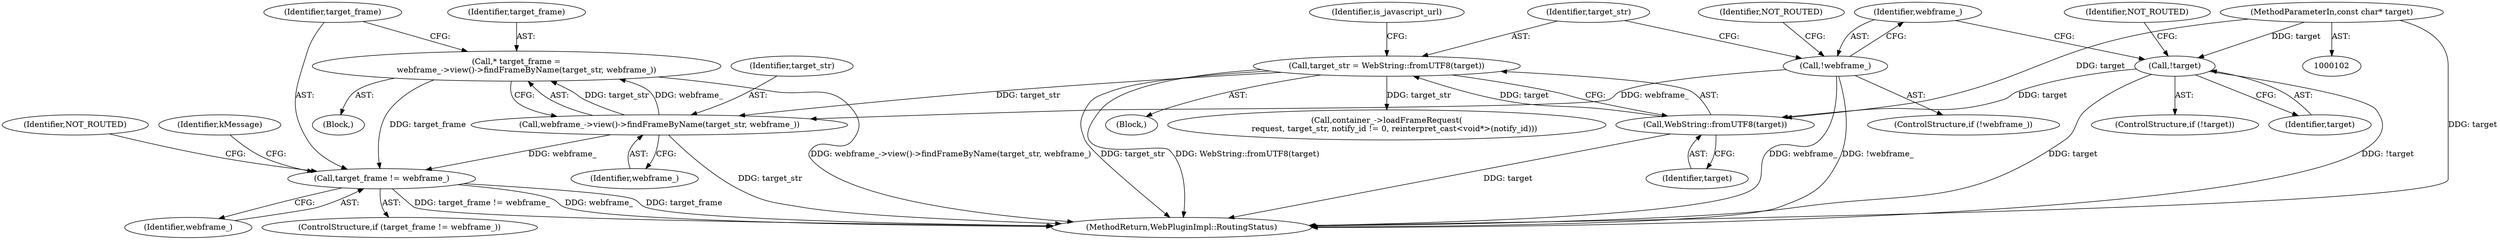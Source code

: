 digraph "0_Chrome_ea3d1d84be3d6f97bf50e76511c9e26af6895533_42@pointer" {
"1000137" [label="(Call,target_frame != webframe_)"];
"1000131" [label="(Call,* target_frame =\n        webframe_->view()->findFrameByName(target_str, webframe_))"];
"1000133" [label="(Call,webframe_->view()->findFrameByName(target_str, webframe_))"];
"1000123" [label="(Call,target_str = WebString::fromUTF8(target))"];
"1000125" [label="(Call,WebString::fromUTF8(target))"];
"1000113" [label="(Call,!target)"];
"1000106" [label="(MethodParameterIn,const char* target)"];
"1000118" [label="(Call,!webframe_)"];
"1000133" [label="(Call,webframe_->view()->findFrameByName(target_str, webframe_))"];
"1000143" [label="(Identifier,kMessage)"];
"1000116" [label="(Identifier,NOT_ROUTED)"];
"1000124" [label="(Identifier,target_str)"];
"1000114" [label="(Identifier,target)"];
"1000137" [label="(Call,target_frame != webframe_)"];
"1000128" [label="(Identifier,is_javascript_url)"];
"1000134" [label="(Identifier,target_str)"];
"1000118" [label="(Call,!webframe_)"];
"1000210" [label="(MethodReturn,WebPluginImpl::RoutingStatus)"];
"1000123" [label="(Call,target_str = WebString::fromUTF8(target))"];
"1000125" [label="(Call,WebString::fromUTF8(target))"];
"1000119" [label="(Identifier,webframe_)"];
"1000129" [label="(Block,)"];
"1000138" [label="(Identifier,target_frame)"];
"1000126" [label="(Identifier,target)"];
"1000117" [label="(ControlStructure,if (!webframe_))"];
"1000135" [label="(Identifier,webframe_)"];
"1000106" [label="(MethodParameterIn,const char* target)"];
"1000112" [label="(ControlStructure,if (!target))"];
"1000111" [label="(Block,)"];
"1000121" [label="(Identifier,NOT_ROUTED)"];
"1000139" [label="(Identifier,webframe_)"];
"1000153" [label="(Identifier,NOT_ROUTED)"];
"1000113" [label="(Call,!target)"];
"1000132" [label="(Identifier,target_frame)"];
"1000131" [label="(Call,* target_frame =\n        webframe_->view()->findFrameByName(target_str, webframe_))"];
"1000199" [label="(Call,container_->loadFrameRequest(\n      request, target_str, notify_id != 0, reinterpret_cast<void*>(notify_id)))"];
"1000136" [label="(ControlStructure,if (target_frame != webframe_))"];
"1000137" -> "1000136"  [label="AST: "];
"1000137" -> "1000139"  [label="CFG: "];
"1000138" -> "1000137"  [label="AST: "];
"1000139" -> "1000137"  [label="AST: "];
"1000143" -> "1000137"  [label="CFG: "];
"1000153" -> "1000137"  [label="CFG: "];
"1000137" -> "1000210"  [label="DDG: webframe_"];
"1000137" -> "1000210"  [label="DDG: target_frame"];
"1000137" -> "1000210"  [label="DDG: target_frame != webframe_"];
"1000131" -> "1000137"  [label="DDG: target_frame"];
"1000133" -> "1000137"  [label="DDG: webframe_"];
"1000131" -> "1000129"  [label="AST: "];
"1000131" -> "1000133"  [label="CFG: "];
"1000132" -> "1000131"  [label="AST: "];
"1000133" -> "1000131"  [label="AST: "];
"1000138" -> "1000131"  [label="CFG: "];
"1000131" -> "1000210"  [label="DDG: webframe_->view()->findFrameByName(target_str, webframe_)"];
"1000133" -> "1000131"  [label="DDG: target_str"];
"1000133" -> "1000131"  [label="DDG: webframe_"];
"1000133" -> "1000135"  [label="CFG: "];
"1000134" -> "1000133"  [label="AST: "];
"1000135" -> "1000133"  [label="AST: "];
"1000133" -> "1000210"  [label="DDG: target_str"];
"1000123" -> "1000133"  [label="DDG: target_str"];
"1000118" -> "1000133"  [label="DDG: webframe_"];
"1000123" -> "1000111"  [label="AST: "];
"1000123" -> "1000125"  [label="CFG: "];
"1000124" -> "1000123"  [label="AST: "];
"1000125" -> "1000123"  [label="AST: "];
"1000128" -> "1000123"  [label="CFG: "];
"1000123" -> "1000210"  [label="DDG: WebString::fromUTF8(target)"];
"1000123" -> "1000210"  [label="DDG: target_str"];
"1000125" -> "1000123"  [label="DDG: target"];
"1000123" -> "1000199"  [label="DDG: target_str"];
"1000125" -> "1000126"  [label="CFG: "];
"1000126" -> "1000125"  [label="AST: "];
"1000125" -> "1000210"  [label="DDG: target"];
"1000113" -> "1000125"  [label="DDG: target"];
"1000106" -> "1000125"  [label="DDG: target"];
"1000113" -> "1000112"  [label="AST: "];
"1000113" -> "1000114"  [label="CFG: "];
"1000114" -> "1000113"  [label="AST: "];
"1000116" -> "1000113"  [label="CFG: "];
"1000119" -> "1000113"  [label="CFG: "];
"1000113" -> "1000210"  [label="DDG: target"];
"1000113" -> "1000210"  [label="DDG: !target"];
"1000106" -> "1000113"  [label="DDG: target"];
"1000106" -> "1000102"  [label="AST: "];
"1000106" -> "1000210"  [label="DDG: target"];
"1000118" -> "1000117"  [label="AST: "];
"1000118" -> "1000119"  [label="CFG: "];
"1000119" -> "1000118"  [label="AST: "];
"1000121" -> "1000118"  [label="CFG: "];
"1000124" -> "1000118"  [label="CFG: "];
"1000118" -> "1000210"  [label="DDG: !webframe_"];
"1000118" -> "1000210"  [label="DDG: webframe_"];
}
